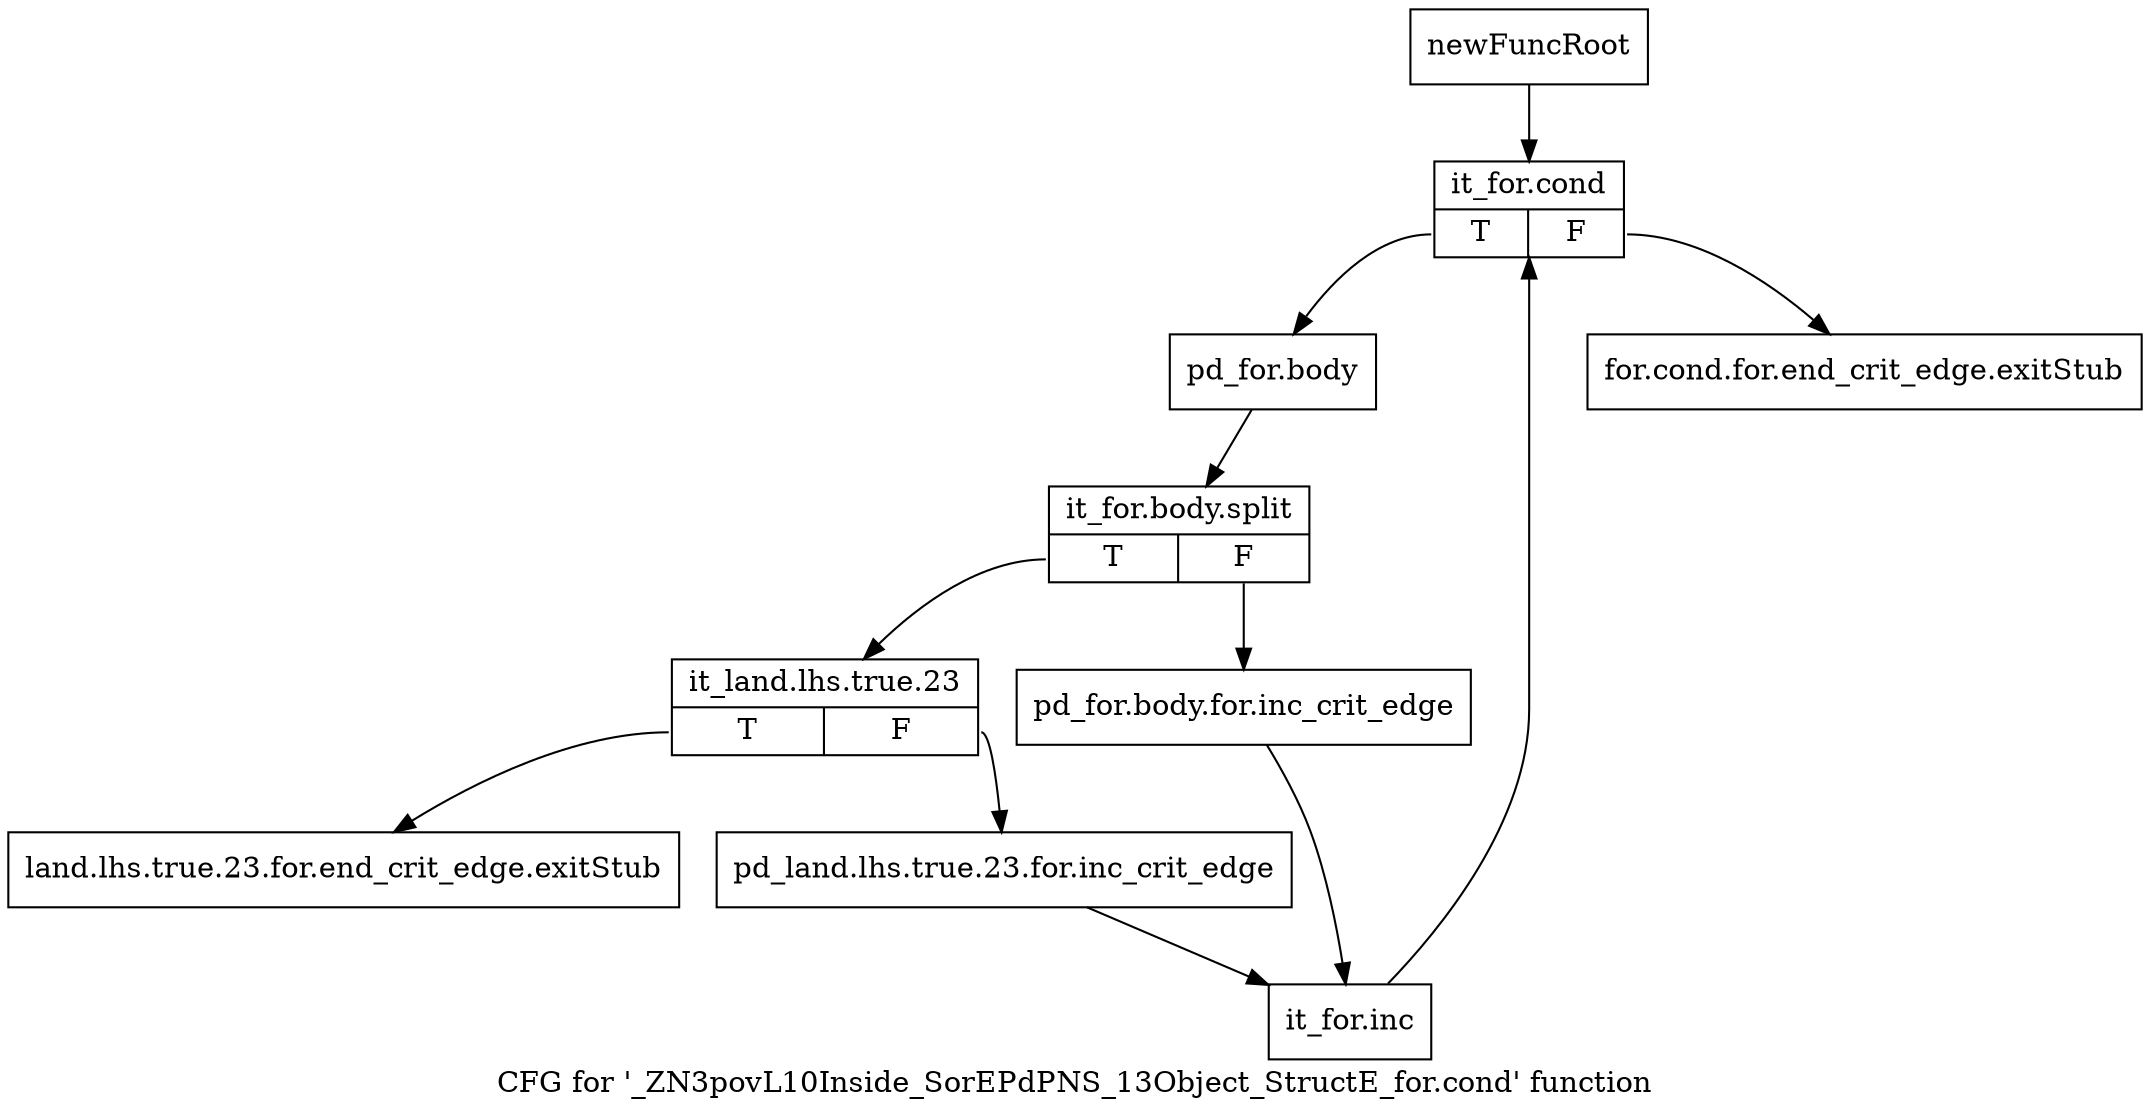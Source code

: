 digraph "CFG for '_ZN3povL10Inside_SorEPdPNS_13Object_StructE_for.cond' function" {
	label="CFG for '_ZN3povL10Inside_SorEPdPNS_13Object_StructE_for.cond' function";

	Node0x2c03a90 [shape=record,label="{newFuncRoot}"];
	Node0x2c03a90 -> Node0x2c03b80;
	Node0x2c03ae0 [shape=record,label="{for.cond.for.end_crit_edge.exitStub}"];
	Node0x2c03b30 [shape=record,label="{land.lhs.true.23.for.end_crit_edge.exitStub}"];
	Node0x2c03b80 [shape=record,label="{it_for.cond|{<s0>T|<s1>F}}"];
	Node0x2c03b80:s0 -> Node0x2c03bd0;
	Node0x2c03b80:s1 -> Node0x2c03ae0;
	Node0x2c03bd0 [shape=record,label="{pd_for.body}"];
	Node0x2c03bd0 -> Node0x38d2c60;
	Node0x38d2c60 [shape=record,label="{it_for.body.split|{<s0>T|<s1>F}}"];
	Node0x38d2c60:s0 -> Node0x2c03c70;
	Node0x38d2c60:s1 -> Node0x2c03c20;
	Node0x2c03c20 [shape=record,label="{pd_for.body.for.inc_crit_edge}"];
	Node0x2c03c20 -> Node0x2c03d10;
	Node0x2c03c70 [shape=record,label="{it_land.lhs.true.23|{<s0>T|<s1>F}}"];
	Node0x2c03c70:s0 -> Node0x2c03b30;
	Node0x2c03c70:s1 -> Node0x2c03cc0;
	Node0x2c03cc0 [shape=record,label="{pd_land.lhs.true.23.for.inc_crit_edge}"];
	Node0x2c03cc0 -> Node0x2c03d10;
	Node0x2c03d10 [shape=record,label="{it_for.inc}"];
	Node0x2c03d10 -> Node0x2c03b80;
}
